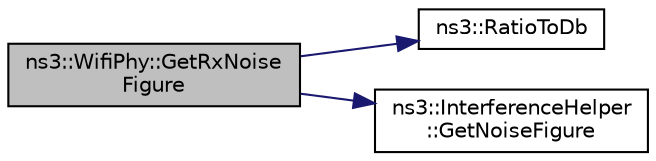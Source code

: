 digraph "ns3::WifiPhy::GetRxNoiseFigure"
{
  edge [fontname="Helvetica",fontsize="10",labelfontname="Helvetica",labelfontsize="10"];
  node [fontname="Helvetica",fontsize="10",shape=record];
  rankdir="LR";
  Node1 [label="ns3::WifiPhy::GetRxNoise\lFigure",height=0.2,width=0.4,color="black", fillcolor="grey75", style="filled", fontcolor="black"];
  Node1 -> Node2 [color="midnightblue",fontsize="10",style="solid"];
  Node2 [label="ns3::RatioToDb",height=0.2,width=0.4,color="black", fillcolor="white", style="filled",URL="$d7/d2e/namespacens3.html#a132cf27eedb5e15a1427faf8724be4d2"];
  Node1 -> Node3 [color="midnightblue",fontsize="10",style="solid"];
  Node3 [label="ns3::InterferenceHelper\l::GetNoiseFigure",height=0.2,width=0.4,color="black", fillcolor="white", style="filled",URL="$dc/d0f/classns3_1_1InterferenceHelper.html#a04b0ac1c53368479a7f2f2c643576e17"];
}
